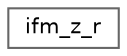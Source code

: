 digraph "Graphical Class Hierarchy"
{
 // LATEX_PDF_SIZE
  bgcolor="transparent";
  edge [fontname=Helvetica,fontsize=10,labelfontname=Helvetica,labelfontsize=10];
  node [fontname=Helvetica,fontsize=10,shape=box,height=0.2,width=0.4];
  rankdir="LR";
  Node0 [id="Node000000",label="ifm_z_r",height=0.2,width=0.4,color="grey40", fillcolor="white", style="filled",URL="$structifm__z__r.html",tooltip=" "];
}
